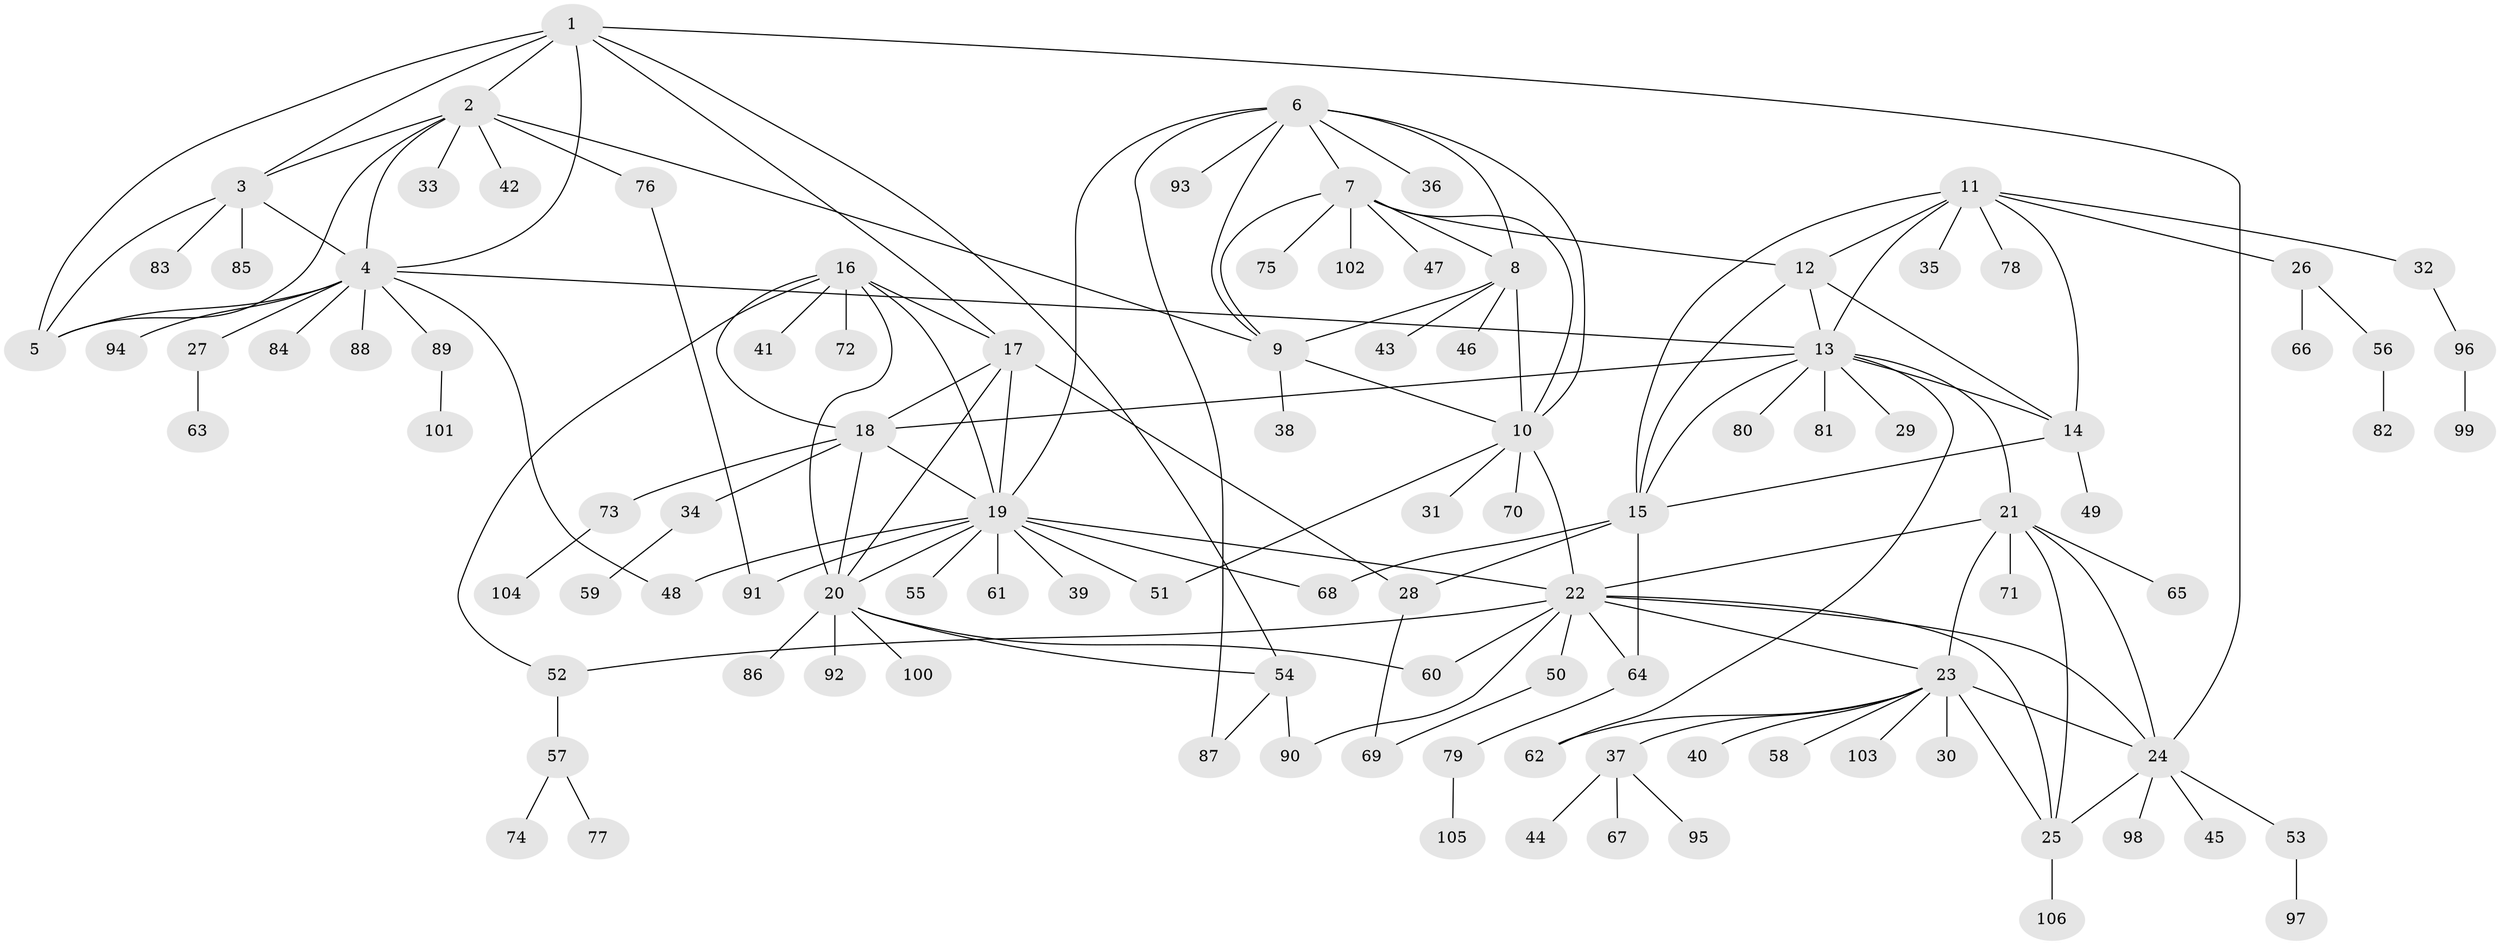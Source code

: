 // coarse degree distribution, {3: 0.0967741935483871, 1: 0.7741935483870968, 5: 0.03225806451612903, 6: 0.06451612903225806, 16: 0.03225806451612903}
// Generated by graph-tools (version 1.1) at 2025/58/03/04/25 21:58:14]
// undirected, 106 vertices, 154 edges
graph export_dot {
graph [start="1"]
  node [color=gray90,style=filled];
  1;
  2;
  3;
  4;
  5;
  6;
  7;
  8;
  9;
  10;
  11;
  12;
  13;
  14;
  15;
  16;
  17;
  18;
  19;
  20;
  21;
  22;
  23;
  24;
  25;
  26;
  27;
  28;
  29;
  30;
  31;
  32;
  33;
  34;
  35;
  36;
  37;
  38;
  39;
  40;
  41;
  42;
  43;
  44;
  45;
  46;
  47;
  48;
  49;
  50;
  51;
  52;
  53;
  54;
  55;
  56;
  57;
  58;
  59;
  60;
  61;
  62;
  63;
  64;
  65;
  66;
  67;
  68;
  69;
  70;
  71;
  72;
  73;
  74;
  75;
  76;
  77;
  78;
  79;
  80;
  81;
  82;
  83;
  84;
  85;
  86;
  87;
  88;
  89;
  90;
  91;
  92;
  93;
  94;
  95;
  96;
  97;
  98;
  99;
  100;
  101;
  102;
  103;
  104;
  105;
  106;
  1 -- 2;
  1 -- 3;
  1 -- 4;
  1 -- 5;
  1 -- 17;
  1 -- 24;
  1 -- 54;
  2 -- 3;
  2 -- 4;
  2 -- 5;
  2 -- 9;
  2 -- 33;
  2 -- 42;
  2 -- 76;
  3 -- 4;
  3 -- 5;
  3 -- 83;
  3 -- 85;
  4 -- 5;
  4 -- 13;
  4 -- 27;
  4 -- 48;
  4 -- 84;
  4 -- 88;
  4 -- 89;
  4 -- 94;
  6 -- 7;
  6 -- 8;
  6 -- 9;
  6 -- 10;
  6 -- 19;
  6 -- 36;
  6 -- 87;
  6 -- 93;
  7 -- 8;
  7 -- 9;
  7 -- 10;
  7 -- 12;
  7 -- 47;
  7 -- 75;
  7 -- 102;
  8 -- 9;
  8 -- 10;
  8 -- 43;
  8 -- 46;
  9 -- 10;
  9 -- 38;
  10 -- 22;
  10 -- 31;
  10 -- 51;
  10 -- 70;
  11 -- 12;
  11 -- 13;
  11 -- 14;
  11 -- 15;
  11 -- 26;
  11 -- 32;
  11 -- 35;
  11 -- 78;
  12 -- 13;
  12 -- 14;
  12 -- 15;
  13 -- 14;
  13 -- 15;
  13 -- 18;
  13 -- 21;
  13 -- 29;
  13 -- 62;
  13 -- 80;
  13 -- 81;
  14 -- 15;
  14 -- 49;
  15 -- 28;
  15 -- 64;
  15 -- 68;
  16 -- 17;
  16 -- 18;
  16 -- 19;
  16 -- 20;
  16 -- 41;
  16 -- 52;
  16 -- 72;
  17 -- 18;
  17 -- 19;
  17 -- 20;
  17 -- 28;
  18 -- 19;
  18 -- 20;
  18 -- 34;
  18 -- 73;
  19 -- 20;
  19 -- 22;
  19 -- 39;
  19 -- 48;
  19 -- 51;
  19 -- 55;
  19 -- 61;
  19 -- 68;
  19 -- 91;
  20 -- 54;
  20 -- 60;
  20 -- 86;
  20 -- 92;
  20 -- 100;
  21 -- 22;
  21 -- 23;
  21 -- 24;
  21 -- 25;
  21 -- 65;
  21 -- 71;
  22 -- 23;
  22 -- 24;
  22 -- 25;
  22 -- 50;
  22 -- 52;
  22 -- 60;
  22 -- 64;
  22 -- 90;
  23 -- 24;
  23 -- 25;
  23 -- 30;
  23 -- 37;
  23 -- 40;
  23 -- 58;
  23 -- 62;
  23 -- 103;
  24 -- 25;
  24 -- 45;
  24 -- 53;
  24 -- 98;
  25 -- 106;
  26 -- 56;
  26 -- 66;
  27 -- 63;
  28 -- 69;
  32 -- 96;
  34 -- 59;
  37 -- 44;
  37 -- 67;
  37 -- 95;
  50 -- 69;
  52 -- 57;
  53 -- 97;
  54 -- 87;
  54 -- 90;
  56 -- 82;
  57 -- 74;
  57 -- 77;
  64 -- 79;
  73 -- 104;
  76 -- 91;
  79 -- 105;
  89 -- 101;
  96 -- 99;
}
